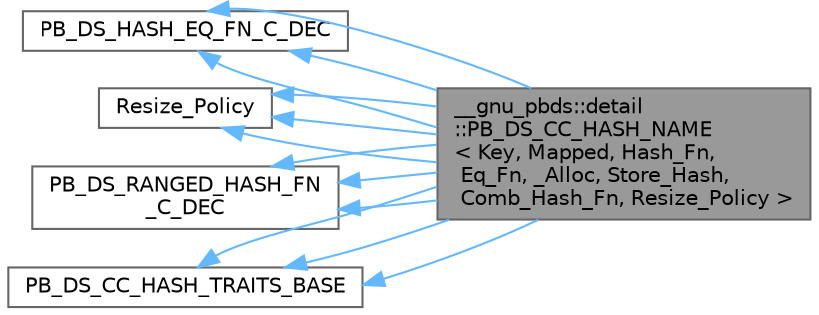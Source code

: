 digraph "__gnu_pbds::detail::PB_DS_CC_HASH_NAME&lt; Key, Mapped, Hash_Fn, Eq_Fn, _Alloc, Store_Hash, Comb_Hash_Fn, Resize_Policy &gt;"
{
 // LATEX_PDF_SIZE
  bgcolor="transparent";
  edge [fontname=Helvetica,fontsize=10,labelfontname=Helvetica,labelfontsize=10];
  node [fontname=Helvetica,fontsize=10,shape=box,height=0.2,width=0.4];
  rankdir="LR";
  Node1 [id="Node000001",label="__gnu_pbds::detail\l::PB_DS_CC_HASH_NAME\l\< Key, Mapped, Hash_Fn,\l Eq_Fn, _Alloc, Store_Hash,\l Comb_Hash_Fn, Resize_Policy \>",height=0.2,width=0.4,color="gray40", fillcolor="grey60", style="filled", fontcolor="black",tooltip=" "];
  Node2 -> Node1 [id="edge25_Node000001_Node000002",dir="back",color="steelblue1",style="solid",tooltip=" "];
  Node2 [id="Node000002",label="PB_DS_HASH_EQ_FN_C_DEC",height=0.2,width=0.4,color="gray40", fillcolor="white", style="filled",tooltip=" "];
  Node3 -> Node1 [id="edge26_Node000001_Node000003",dir="back",color="steelblue1",style="solid",tooltip=" "];
  Node3 [id="Node000003",label="Resize_Policy",height=0.2,width=0.4,color="gray40", fillcolor="white", style="filled",tooltip=" "];
  Node4 -> Node1 [id="edge27_Node000001_Node000004",dir="back",color="steelblue1",style="solid",tooltip=" "];
  Node4 [id="Node000004",label="PB_DS_RANGED_HASH_FN\l_C_DEC",height=0.2,width=0.4,color="gray40", fillcolor="white", style="filled",tooltip=" "];
  Node5 -> Node1 [id="edge28_Node000001_Node000005",dir="back",color="steelblue1",style="solid",tooltip=" "];
  Node5 [id="Node000005",label="PB_DS_CC_HASH_TRAITS_BASE",height=0.2,width=0.4,color="gray40", fillcolor="white", style="filled",tooltip=" "];
  Node2 -> Node1 [id="edge29_Node000001_Node000002",dir="back",color="steelblue1",style="solid",tooltip=" "];
  Node3 -> Node1 [id="edge30_Node000001_Node000003",dir="back",color="steelblue1",style="solid",tooltip=" "];
  Node4 -> Node1 [id="edge31_Node000001_Node000004",dir="back",color="steelblue1",style="solid",tooltip=" "];
  Node5 -> Node1 [id="edge32_Node000001_Node000005",dir="back",color="steelblue1",style="solid",tooltip=" "];
  Node2 -> Node1 [id="edge33_Node000001_Node000002",dir="back",color="steelblue1",style="solid",tooltip=" "];
  Node3 -> Node1 [id="edge34_Node000001_Node000003",dir="back",color="steelblue1",style="solid",tooltip=" "];
  Node4 -> Node1 [id="edge35_Node000001_Node000004",dir="back",color="steelblue1",style="solid",tooltip=" "];
  Node5 -> Node1 [id="edge36_Node000001_Node000005",dir="back",color="steelblue1",style="solid",tooltip=" "];
}
